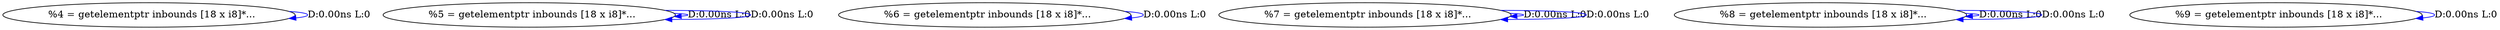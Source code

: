 digraph {
Node0x36c7310[label="  %4 = getelementptr inbounds [18 x i8]*..."];
Node0x36c7310 -> Node0x36c7310[label="D:0.00ns L:0",color=blue];
Node0x36c7430[label="  %5 = getelementptr inbounds [18 x i8]*..."];
Node0x36c7430 -> Node0x36c7430[label="D:0.00ns L:0",color=blue];
Node0x36c7430 -> Node0x36c7430[label="D:0.00ns L:0",color=blue];
Node0x36c7510[label="  %6 = getelementptr inbounds [18 x i8]*..."];
Node0x36c7510 -> Node0x36c7510[label="D:0.00ns L:0",color=blue];
Node0x36c75f0[label="  %7 = getelementptr inbounds [18 x i8]*..."];
Node0x36c75f0 -> Node0x36c75f0[label="D:0.00ns L:0",color=blue];
Node0x36c75f0 -> Node0x36c75f0[label="D:0.00ns L:0",color=blue];
Node0x36c76d0[label="  %8 = getelementptr inbounds [18 x i8]*..."];
Node0x36c76d0 -> Node0x36c76d0[label="D:0.00ns L:0",color=blue];
Node0x36c76d0 -> Node0x36c76d0[label="D:0.00ns L:0",color=blue];
Node0x36c77b0[label="  %9 = getelementptr inbounds [18 x i8]*..."];
Node0x36c77b0 -> Node0x36c77b0[label="D:0.00ns L:0",color=blue];
}
